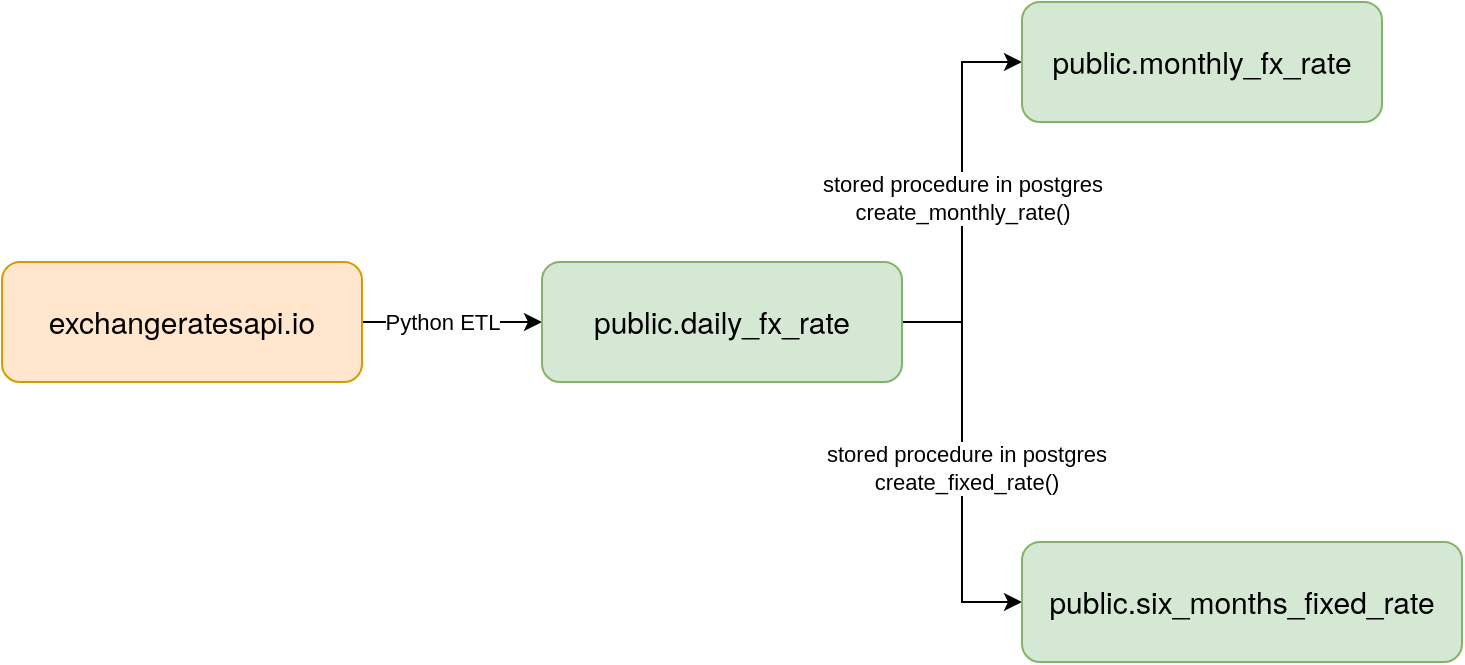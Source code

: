 <mxfile version="14.9.8" type="device"><diagram id="4aspvooEWaEUiBhVnzkB" name="Page-1"><mxGraphModel dx="1186" dy="773" grid="1" gridSize="10" guides="1" tooltips="1" connect="1" arrows="1" fold="1" page="1" pageScale="1" pageWidth="850" pageHeight="1100" math="0" shadow="0"><root><mxCell id="0"/><mxCell id="1" parent="0"/><mxCell id="PUpDsZQLuyHMrJaT_7sC-3" style="edgeStyle=orthogonalEdgeStyle;rounded=0;orthogonalLoop=1;jettySize=auto;html=1;exitX=1;exitY=0.5;exitDx=0;exitDy=0;entryX=0;entryY=0.5;entryDx=0;entryDy=0;" edge="1" parent="1" source="PUpDsZQLuyHMrJaT_7sC-1" target="PUpDsZQLuyHMrJaT_7sC-2"><mxGeometry relative="1" as="geometry"/></mxCell><mxCell id="PUpDsZQLuyHMrJaT_7sC-8" value="Python ETL" style="edgeLabel;html=1;align=center;verticalAlign=middle;resizable=0;points=[];" vertex="1" connectable="0" parent="PUpDsZQLuyHMrJaT_7sC-3"><mxGeometry x="-0.356" y="1" relative="1" as="geometry"><mxPoint x="11" y="1" as="offset"/></mxGeometry></mxCell><mxCell id="PUpDsZQLuyHMrJaT_7sC-1" value="&lt;div&gt;&lt;font face=&quot;helvetica neue&quot; style=&quot;font-size: 15px&quot;&gt;exchangeratesapi.io&lt;/font&gt;&lt;/div&gt;" style="rounded=1;whiteSpace=wrap;html=1;fillColor=#ffe6cc;strokeColor=#d79b00;" vertex="1" parent="1"><mxGeometry x="50" y="240" width="180" height="60" as="geometry"/></mxCell><mxCell id="PUpDsZQLuyHMrJaT_7sC-6" style="edgeStyle=orthogonalEdgeStyle;rounded=0;orthogonalLoop=1;jettySize=auto;html=1;exitX=1;exitY=0.5;exitDx=0;exitDy=0;entryX=0;entryY=0.5;entryDx=0;entryDy=0;" edge="1" parent="1" source="PUpDsZQLuyHMrJaT_7sC-2" target="PUpDsZQLuyHMrJaT_7sC-4"><mxGeometry relative="1" as="geometry"/></mxCell><mxCell id="PUpDsZQLuyHMrJaT_7sC-9" value="stored procedure in postgres&lt;br&gt;create_monthly_rate()" style="edgeLabel;html=1;align=center;verticalAlign=middle;resizable=0;points=[];" vertex="1" connectable="0" parent="PUpDsZQLuyHMrJaT_7sC-6"><mxGeometry x="-0.025" relative="1" as="geometry"><mxPoint as="offset"/></mxGeometry></mxCell><mxCell id="PUpDsZQLuyHMrJaT_7sC-7" style="edgeStyle=orthogonalEdgeStyle;rounded=0;orthogonalLoop=1;jettySize=auto;html=1;exitX=1;exitY=0.5;exitDx=0;exitDy=0;entryX=0;entryY=0.5;entryDx=0;entryDy=0;" edge="1" parent="1" source="PUpDsZQLuyHMrJaT_7sC-2" target="PUpDsZQLuyHMrJaT_7sC-5"><mxGeometry relative="1" as="geometry"/></mxCell><mxCell id="PUpDsZQLuyHMrJaT_7sC-10" value="stored procedure in postgres&lt;br&gt;create_fixed_rate()" style="edgeLabel;html=1;align=center;verticalAlign=middle;resizable=0;points=[];" vertex="1" connectable="0" parent="PUpDsZQLuyHMrJaT_7sC-7"><mxGeometry x="0.029" y="2" relative="1" as="geometry"><mxPoint as="offset"/></mxGeometry></mxCell><mxCell id="PUpDsZQLuyHMrJaT_7sC-2" value="&lt;div&gt;&lt;font face=&quot;helvetica neue&quot; style=&quot;font-size: 15px&quot;&gt;public.daily_fx_rate&lt;/font&gt;&lt;/div&gt;" style="rounded=1;whiteSpace=wrap;html=1;fillColor=#d5e8d4;strokeColor=#82b366;" vertex="1" parent="1"><mxGeometry x="320" y="240" width="180" height="60" as="geometry"/></mxCell><mxCell id="PUpDsZQLuyHMrJaT_7sC-4" value="&lt;div&gt;&lt;font face=&quot;helvetica neue&quot; style=&quot;font-size: 15px&quot;&gt;public.monthly_fx_rate&lt;/font&gt;&lt;/div&gt;" style="rounded=1;whiteSpace=wrap;html=1;fillColor=#d5e8d4;strokeColor=#82b366;" vertex="1" parent="1"><mxGeometry x="560" y="110" width="180" height="60" as="geometry"/></mxCell><mxCell id="PUpDsZQLuyHMrJaT_7sC-5" value="&lt;div&gt;&lt;font face=&quot;helvetica neue&quot; style=&quot;font-size: 15px&quot;&gt;public.six_months_fixed_rate&lt;/font&gt;&lt;/div&gt;" style="rounded=1;whiteSpace=wrap;html=1;fillColor=#d5e8d4;strokeColor=#82b366;" vertex="1" parent="1"><mxGeometry x="560" y="380" width="220" height="60" as="geometry"/></mxCell></root></mxGraphModel></diagram></mxfile>